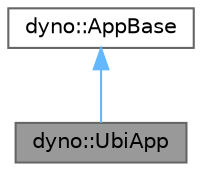 digraph "dyno::UbiApp"
{
 // LATEX_PDF_SIZE
  bgcolor="transparent";
  edge [fontname=Helvetica,fontsize=10,labelfontname=Helvetica,labelfontsize=10];
  node [fontname=Helvetica,fontsize=10,shape=box,height=0.2,width=0.4];
  Node1 [id="Node000001",label="dyno::UbiApp",height=0.2,width=0.4,color="gray40", fillcolor="grey60", style="filled", fontcolor="black",tooltip="This class provides a unified representation for all three GUIs, including the GlfwGUI,..."];
  Node2 -> Node1 [id="edge1_Node000001_Node000002",dir="back",color="steelblue1",style="solid",tooltip=" "];
  Node2 [id="Node000002",label="dyno::AppBase",height=0.2,width=0.4,color="gray40", fillcolor="white", style="filled",URL="$classdyno_1_1_app_base.html",tooltip=" "];
}
